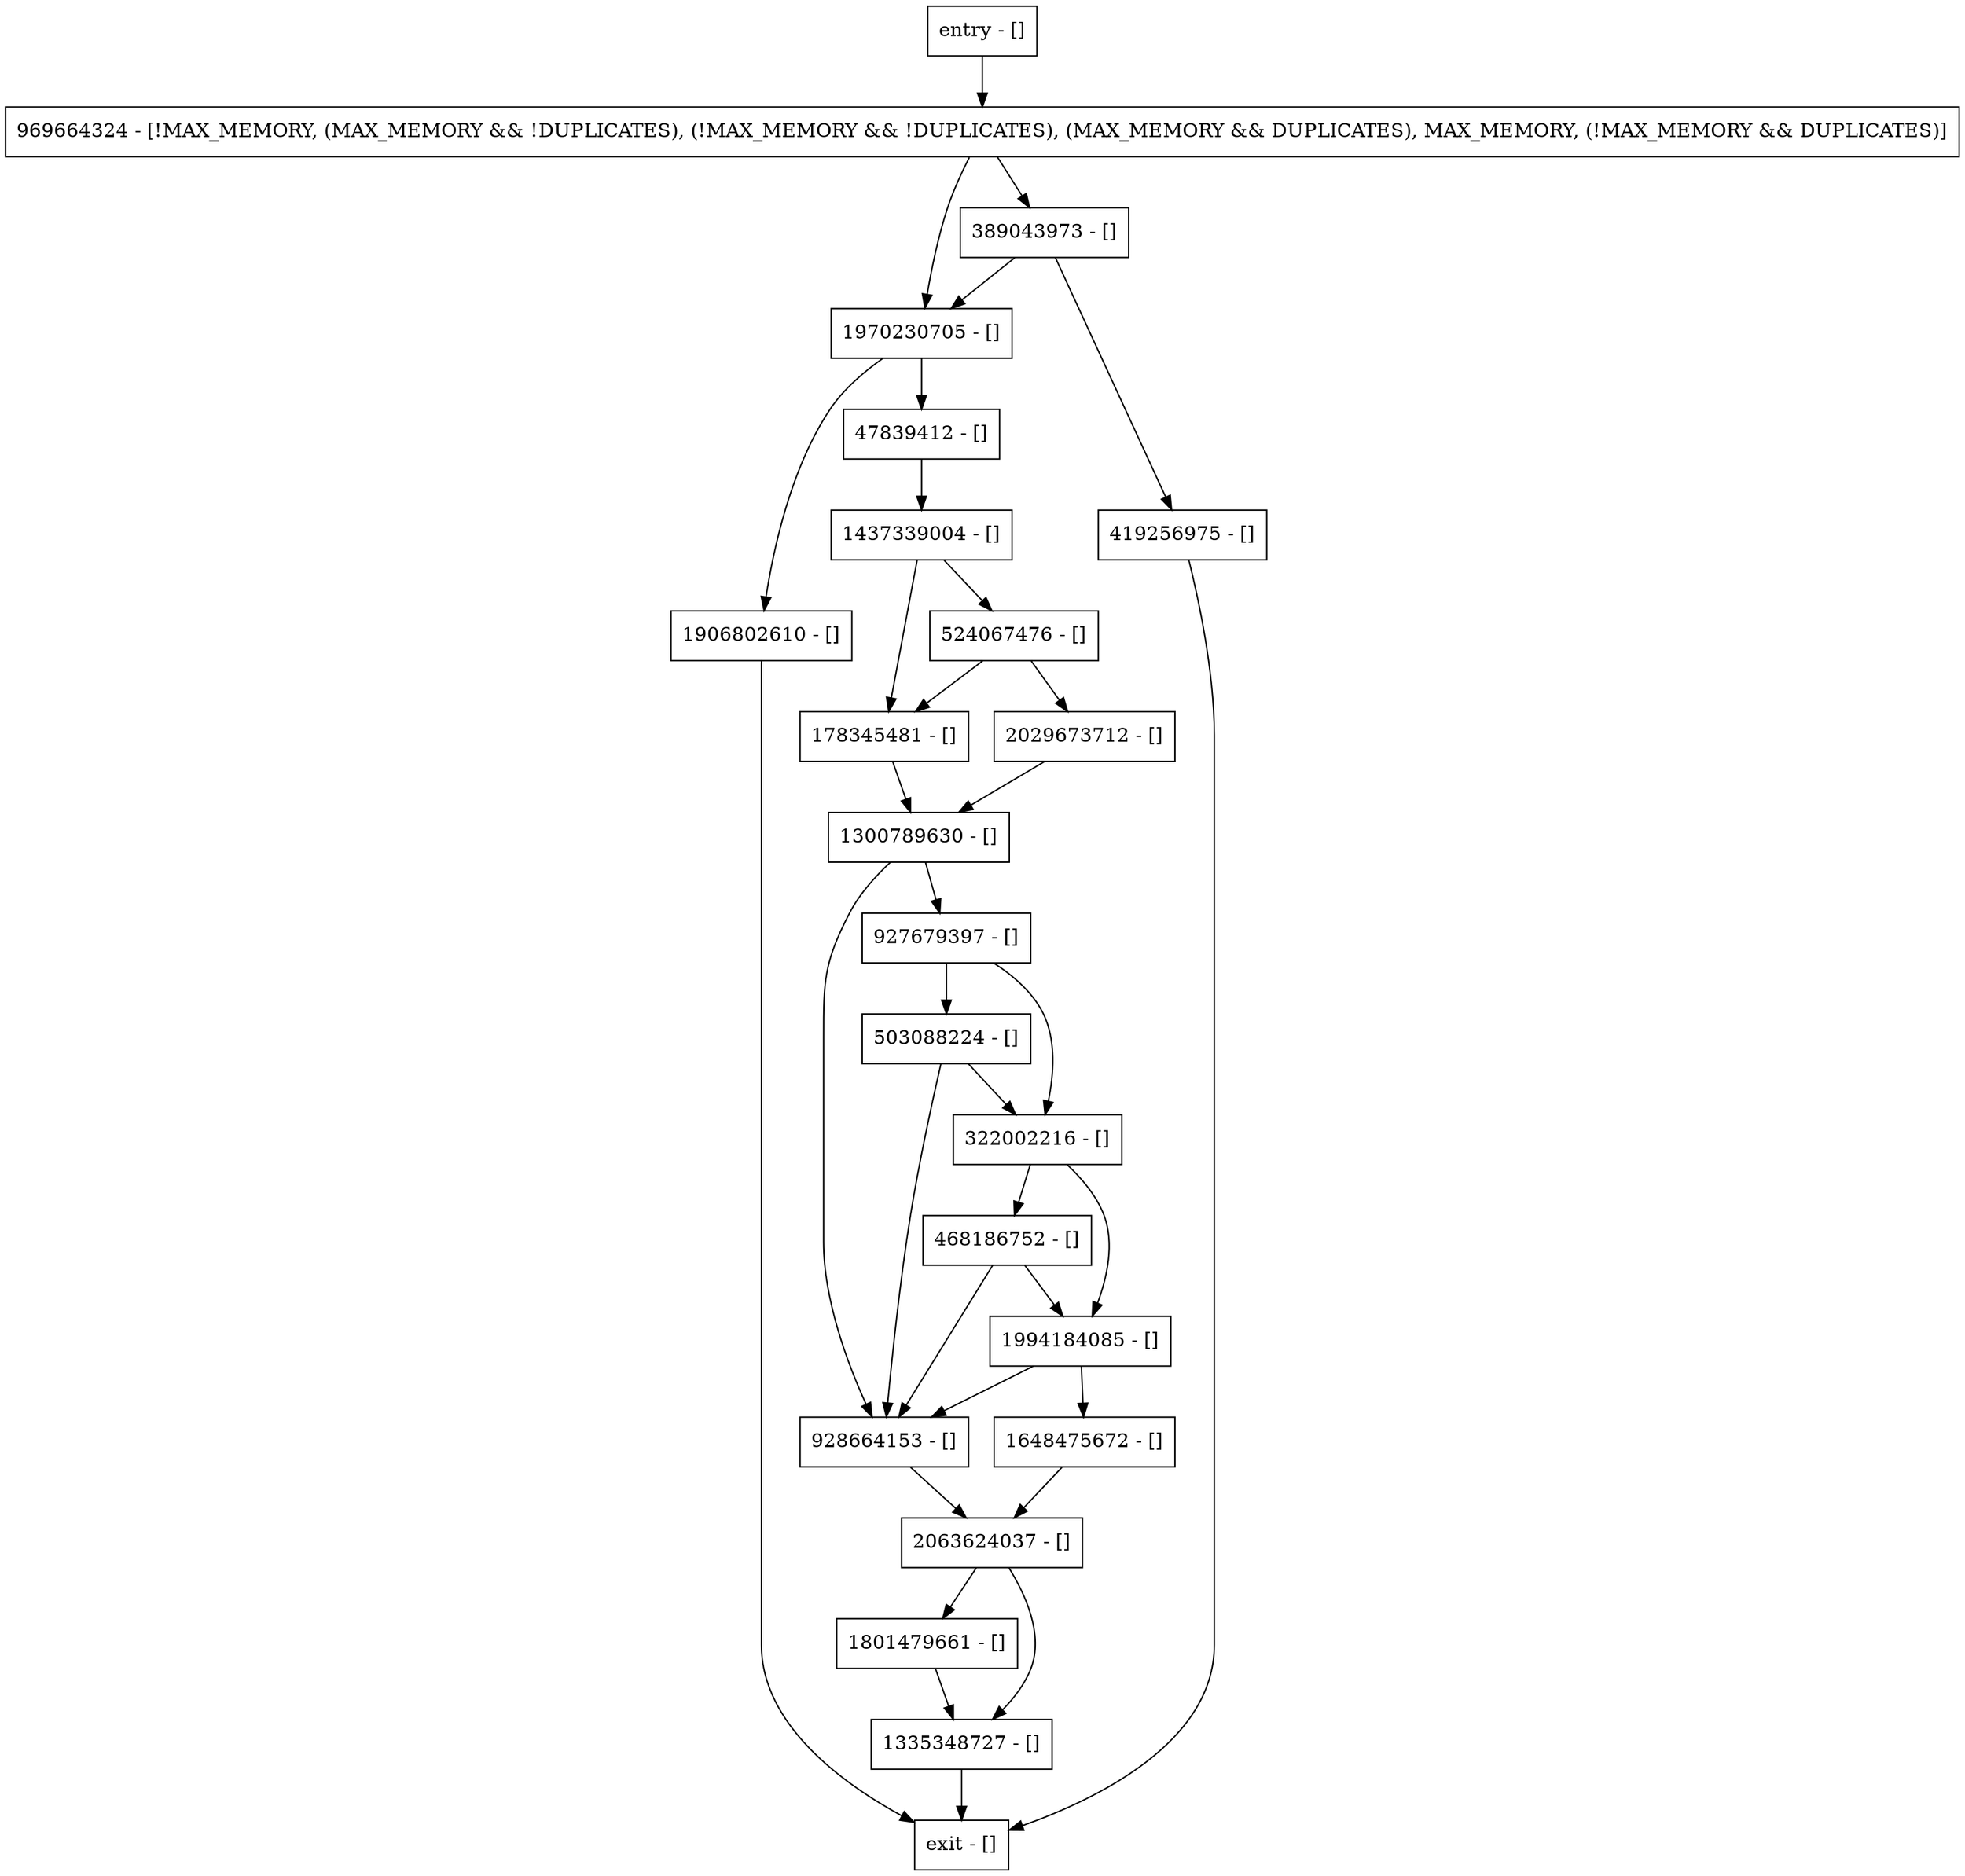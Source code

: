 digraph init {
node [shape=record];
1970230705 [label="1970230705 - []"];
322002216 [label="322002216 - []"];
927679397 [label="927679397 - []"];
1300789630 [label="1300789630 - []"];
2029673712 [label="2029673712 - []"];
503088224 [label="503088224 - []"];
969664324 [label="969664324 - [!MAX_MEMORY, (MAX_MEMORY && !DUPLICATES), (!MAX_MEMORY && !DUPLICATES), (MAX_MEMORY && DUPLICATES), MAX_MEMORY, (!MAX_MEMORY && DUPLICATES)]"];
1801479661 [label="1801479661 - []"];
entry [label="entry - []"];
exit [label="exit - []"];
928664153 [label="928664153 - []"];
468186752 [label="468186752 - []"];
47839412 [label="47839412 - []"];
1906802610 [label="1906802610 - []"];
178345481 [label="178345481 - []"];
419256975 [label="419256975 - []"];
1437339004 [label="1437339004 - []"];
524067476 [label="524067476 - []"];
1648475672 [label="1648475672 - []"];
1335348727 [label="1335348727 - []"];
389043973 [label="389043973 - []"];
1994184085 [label="1994184085 - []"];
2063624037 [label="2063624037 - []"];
entry;
exit;
1970230705 -> 47839412;
1970230705 -> 1906802610;
322002216 -> 468186752;
322002216 -> 1994184085;
927679397 -> 322002216;
927679397 -> 503088224;
1300789630 -> 928664153;
1300789630 -> 927679397;
2029673712 -> 1300789630;
503088224 -> 322002216;
503088224 -> 928664153;
969664324 -> 1970230705;
969664324 -> 389043973;
1801479661 -> 1335348727;
entry -> 969664324;
928664153 -> 2063624037;
468186752 -> 928664153;
468186752 -> 1994184085;
47839412 -> 1437339004;
1906802610 -> exit;
178345481 -> 1300789630;
419256975 -> exit;
1437339004 -> 178345481;
1437339004 -> 524067476;
524067476 -> 2029673712;
524067476 -> 178345481;
1648475672 -> 2063624037;
1335348727 -> exit;
389043973 -> 1970230705;
389043973 -> 419256975;
1994184085 -> 928664153;
1994184085 -> 1648475672;
2063624037 -> 1335348727;
2063624037 -> 1801479661;
}

